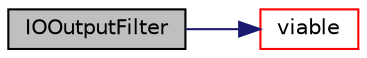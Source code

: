 digraph "IOOutputFilter"
{
  bgcolor="transparent";
  edge [fontname="Helvetica",fontsize="10",labelfontname="Helvetica",labelfontsize="10"];
  node [fontname="Helvetica",fontsize="10",shape=record];
  rankdir="LR";
  Node1 [label="IOOutputFilter",height=0.2,width=0.4,color="black", fillcolor="grey75", style="filled", fontcolor="black"];
  Node1 -> Node2 [color="midnightblue",fontsize="10",style="solid",fontname="Helvetica"];
  Node2 [label="viable",height=0.2,width=0.4,color="red",URL="$a01199.html#a79fc2fafe91f6e08285edf650991ac2f",tooltip="Return true if the construction of this functionObject is viable. "];
}
